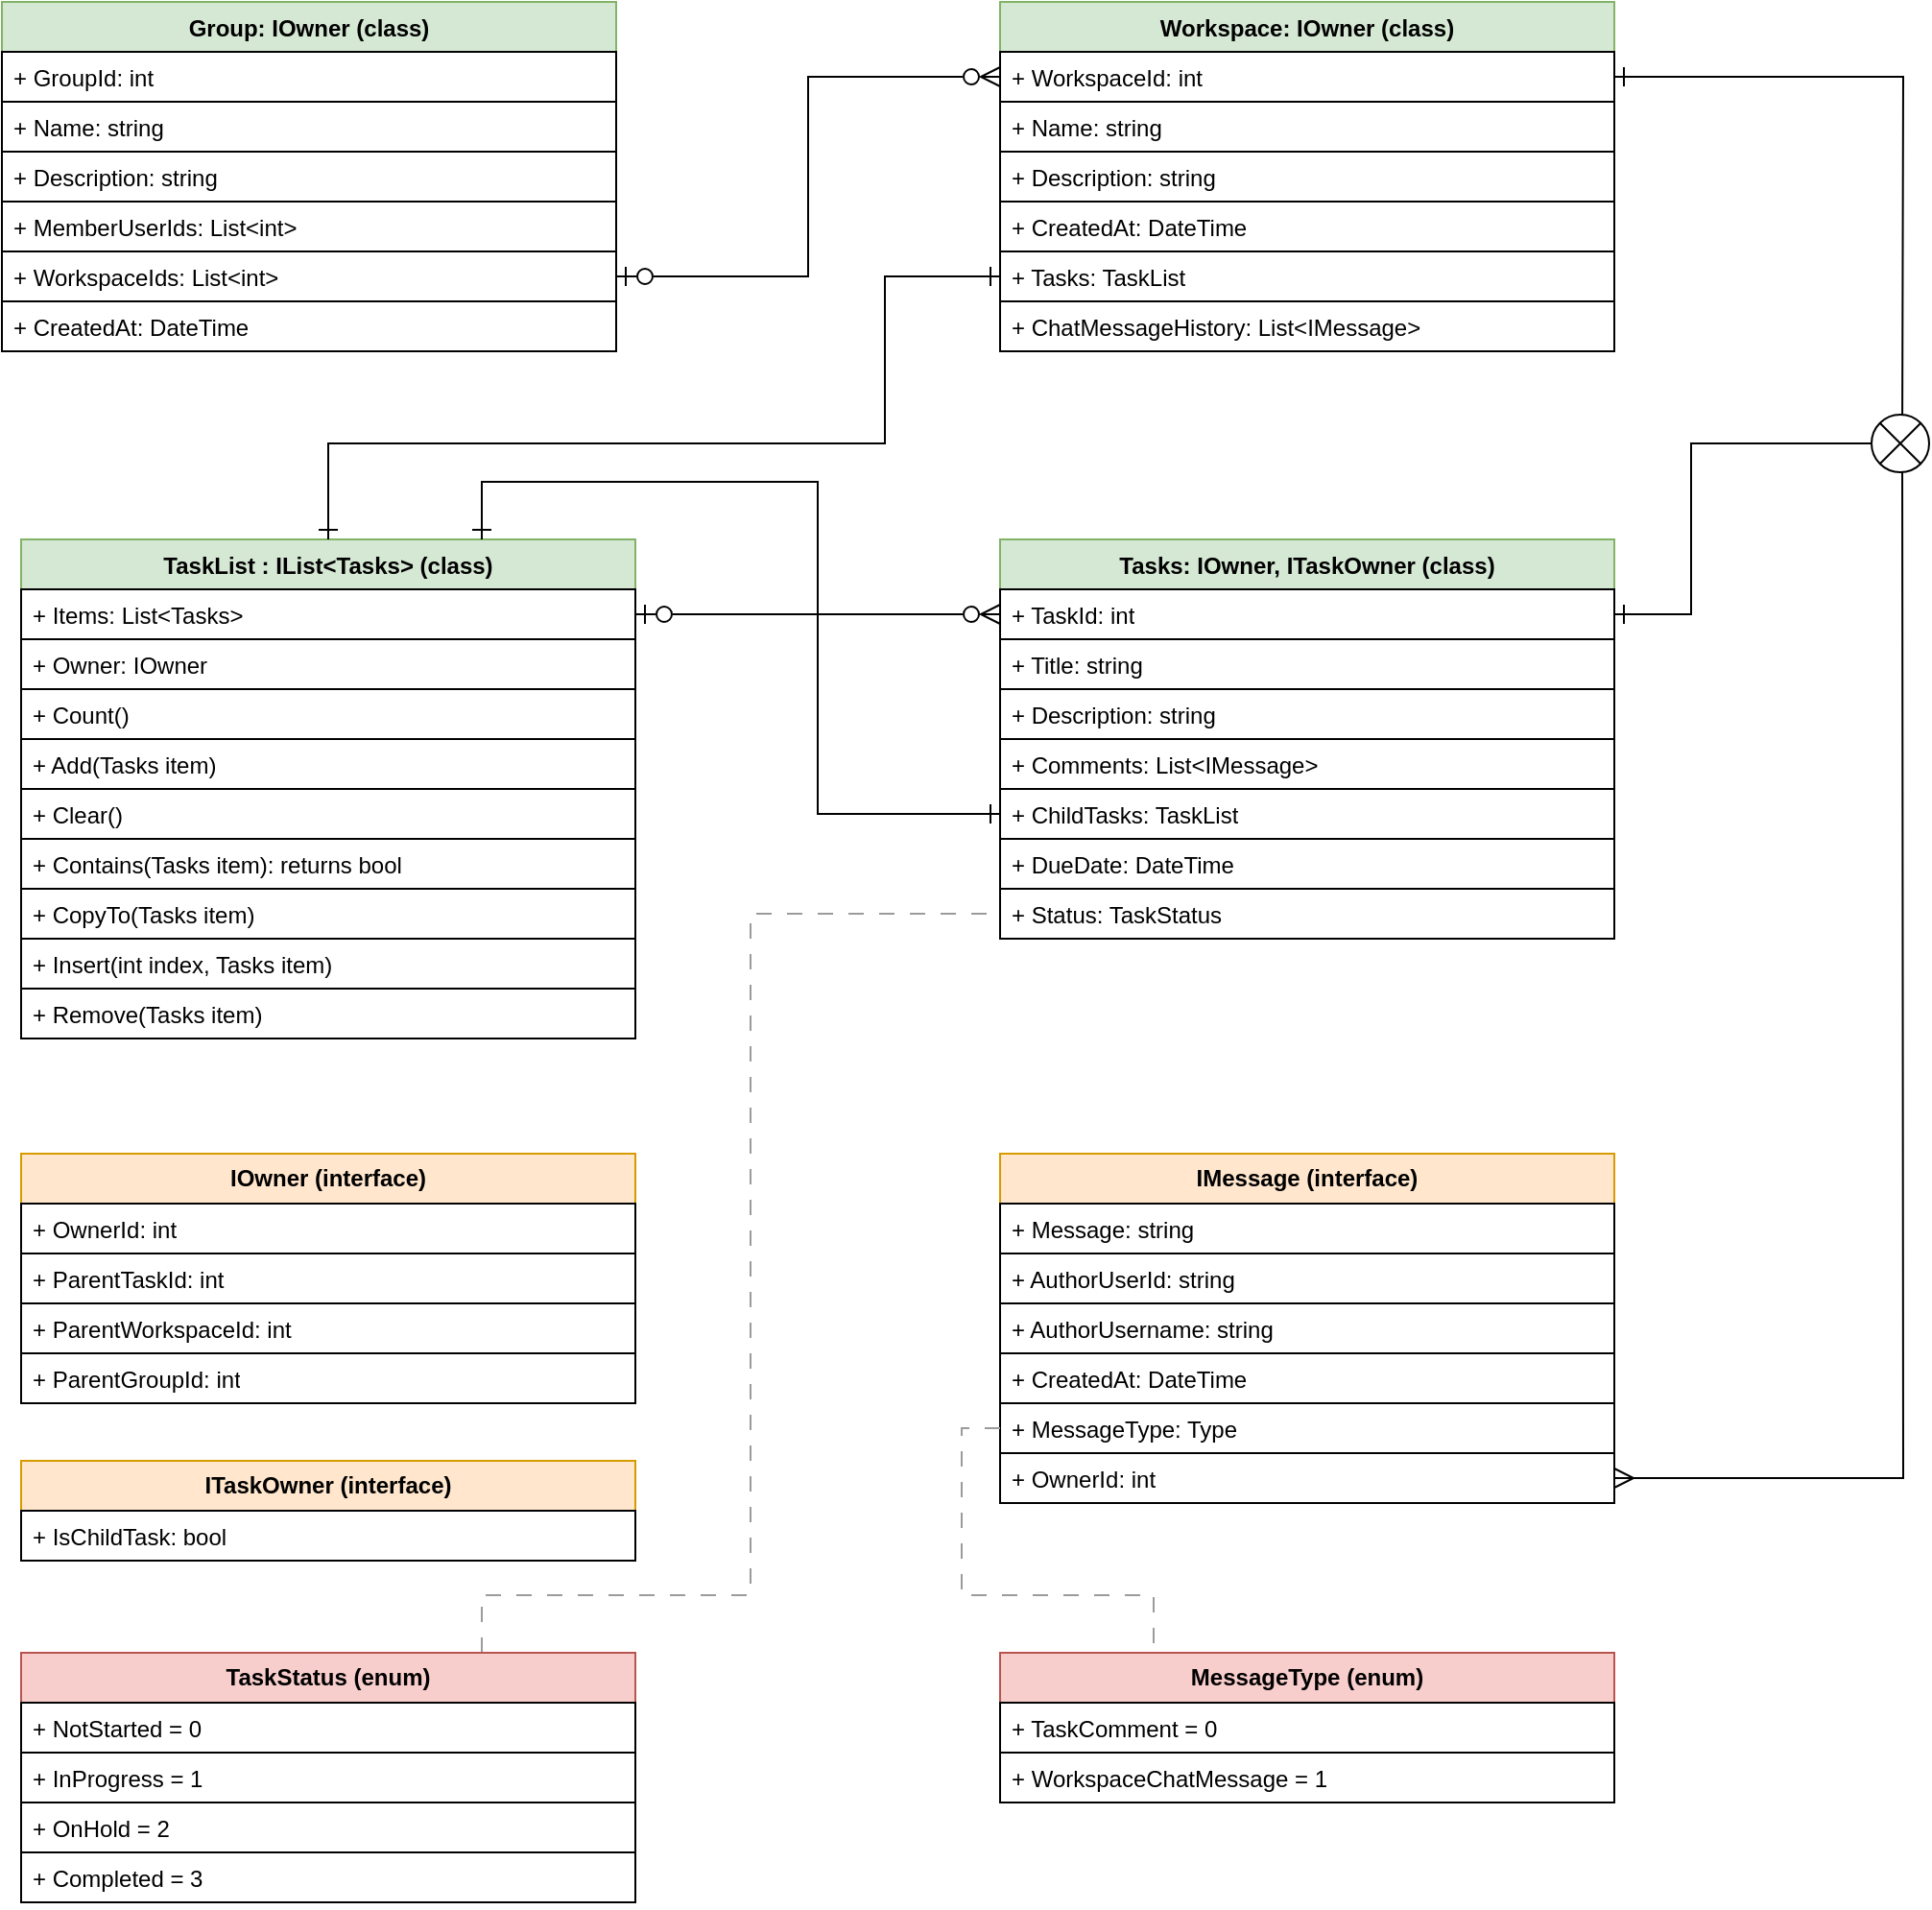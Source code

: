 <mxfile version="28.2.8">
  <diagram id="C5RBs43oDa-KdzZeNtuy" name="Page-1">
    <mxGraphModel dx="1882" dy="633" grid="1" gridSize="10" guides="1" tooltips="1" connect="1" arrows="1" fold="1" page="1" pageScale="1" pageWidth="827" pageHeight="1169" math="0" shadow="0">
      <root>
        <mxCell id="WIyWlLk6GJQsqaUBKTNV-0" />
        <mxCell id="WIyWlLk6GJQsqaUBKTNV-1" parent="WIyWlLk6GJQsqaUBKTNV-0" />
        <mxCell id="Es2wLH1sHoKOdUu5HWXd-2" value="&lt;div&gt;Group: IOwner (class)&lt;/div&gt;" style="swimlane;fontStyle=1;align=center;verticalAlign=top;childLayout=stackLayout;horizontal=1;startSize=26;horizontalStack=0;resizeParent=1;resizeParentMax=0;resizeLast=0;collapsible=1;marginBottom=0;whiteSpace=wrap;html=1;fillColor=#d5e8d4;strokeColor=#82b366;" vertex="1" parent="WIyWlLk6GJQsqaUBKTNV-1">
          <mxGeometry x="-40" y="80" width="320" height="182" as="geometry" />
        </mxCell>
        <mxCell id="Es2wLH1sHoKOdUu5HWXd-3" value="+ GroupId: int" style="text;strokeColor=default;fillColor=default;align=left;verticalAlign=top;spacingLeft=4;spacingRight=4;overflow=hidden;rotatable=0;points=[[0,0.5],[1,0.5]];portConstraint=eastwest;whiteSpace=wrap;html=1;" vertex="1" parent="Es2wLH1sHoKOdUu5HWXd-2">
          <mxGeometry y="26" width="320" height="26" as="geometry" />
        </mxCell>
        <mxCell id="Es2wLH1sHoKOdUu5HWXd-5" value="+ Name: string" style="text;strokeColor=default;fillColor=default;align=left;verticalAlign=top;spacingLeft=4;spacingRight=4;overflow=hidden;rotatable=0;points=[[0,0.5],[1,0.5]];portConstraint=eastwest;whiteSpace=wrap;html=1;" vertex="1" parent="Es2wLH1sHoKOdUu5HWXd-2">
          <mxGeometry y="52" width="320" height="26" as="geometry" />
        </mxCell>
        <mxCell id="Es2wLH1sHoKOdUu5HWXd-23" value="+ Description: string" style="text;strokeColor=default;fillColor=default;align=left;verticalAlign=top;spacingLeft=4;spacingRight=4;overflow=hidden;rotatable=0;points=[[0,0.5],[1,0.5]];portConstraint=eastwest;whiteSpace=wrap;html=1;" vertex="1" parent="Es2wLH1sHoKOdUu5HWXd-2">
          <mxGeometry y="78" width="320" height="26" as="geometry" />
        </mxCell>
        <mxCell id="Es2wLH1sHoKOdUu5HWXd-26" value="+ MemberUserIds: List&amp;lt;int&amp;gt;" style="text;strokeColor=default;fillColor=default;align=left;verticalAlign=top;spacingLeft=4;spacingRight=4;overflow=hidden;rotatable=0;points=[[0,0.5],[1,0.5]];portConstraint=eastwest;whiteSpace=wrap;html=1;" vertex="1" parent="Es2wLH1sHoKOdUu5HWXd-2">
          <mxGeometry y="104" width="320" height="26" as="geometry" />
        </mxCell>
        <mxCell id="Es2wLH1sHoKOdUu5HWXd-25" value="+ WorkspaceIds: List&amp;lt;int&amp;gt;" style="text;strokeColor=default;fillColor=default;align=left;verticalAlign=top;spacingLeft=4;spacingRight=4;overflow=hidden;rotatable=0;points=[[0,0.5],[1,0.5]];portConstraint=eastwest;whiteSpace=wrap;html=1;" vertex="1" parent="Es2wLH1sHoKOdUu5HWXd-2">
          <mxGeometry y="130" width="320" height="26" as="geometry" />
        </mxCell>
        <mxCell id="Es2wLH1sHoKOdUu5HWXd-24" value="+ CreatedAt: DateTime" style="text;strokeColor=default;fillColor=default;align=left;verticalAlign=top;spacingLeft=4;spacingRight=4;overflow=hidden;rotatable=0;points=[[0,0.5],[1,0.5]];portConstraint=eastwest;whiteSpace=wrap;html=1;" vertex="1" parent="Es2wLH1sHoKOdUu5HWXd-2">
          <mxGeometry y="156" width="320" height="26" as="geometry" />
        </mxCell>
        <mxCell id="Es2wLH1sHoKOdUu5HWXd-6" value="&lt;div&gt;Workspace: IOwner&amp;nbsp;(class)&lt;/div&gt;" style="swimlane;fontStyle=1;align=center;verticalAlign=top;childLayout=stackLayout;horizontal=1;startSize=26;horizontalStack=0;resizeParent=1;resizeParentMax=0;resizeLast=0;collapsible=1;marginBottom=0;whiteSpace=wrap;html=1;fillColor=#d5e8d4;strokeColor=#82b366;" vertex="1" parent="WIyWlLk6GJQsqaUBKTNV-1">
          <mxGeometry x="480" y="80" width="320" height="182" as="geometry" />
        </mxCell>
        <mxCell id="Es2wLH1sHoKOdUu5HWXd-83" style="edgeStyle=orthogonalEdgeStyle;rounded=0;orthogonalLoop=1;jettySize=auto;html=1;fontSize=12;startSize=8;endSize=8;endArrow=none;endFill=0;startArrow=ERone;startFill=0;" edge="1" parent="Es2wLH1sHoKOdUu5HWXd-6" source="Es2wLH1sHoKOdUu5HWXd-7">
          <mxGeometry relative="1" as="geometry">
            <mxPoint x="470" y="230" as="targetPoint" />
          </mxGeometry>
        </mxCell>
        <mxCell id="Es2wLH1sHoKOdUu5HWXd-7" value="+ WorkspaceId: int" style="text;strokeColor=default;fillColor=default;align=left;verticalAlign=top;spacingLeft=4;spacingRight=4;overflow=hidden;rotatable=0;points=[[0,0.5],[1,0.5]];portConstraint=eastwest;whiteSpace=wrap;html=1;" vertex="1" parent="Es2wLH1sHoKOdUu5HWXd-6">
          <mxGeometry y="26" width="320" height="26" as="geometry" />
        </mxCell>
        <mxCell id="Es2wLH1sHoKOdUu5HWXd-9" value="+ Name: string" style="text;strokeColor=default;fillColor=default;align=left;verticalAlign=top;spacingLeft=4;spacingRight=4;overflow=hidden;rotatable=0;points=[[0,0.5],[1,0.5]];portConstraint=eastwest;whiteSpace=wrap;html=1;" vertex="1" parent="Es2wLH1sHoKOdUu5HWXd-6">
          <mxGeometry y="52" width="320" height="26" as="geometry" />
        </mxCell>
        <mxCell id="Es2wLH1sHoKOdUu5HWXd-27" value="+ Description: string" style="text;strokeColor=default;fillColor=default;align=left;verticalAlign=top;spacingLeft=4;spacingRight=4;overflow=hidden;rotatable=0;points=[[0,0.5],[1,0.5]];portConstraint=eastwest;whiteSpace=wrap;html=1;" vertex="1" parent="Es2wLH1sHoKOdUu5HWXd-6">
          <mxGeometry y="78" width="320" height="26" as="geometry" />
        </mxCell>
        <mxCell id="Es2wLH1sHoKOdUu5HWXd-28" value="+ CreatedAt: DateTime" style="text;strokeColor=default;fillColor=default;align=left;verticalAlign=top;spacingLeft=4;spacingRight=4;overflow=hidden;rotatable=0;points=[[0,0.5],[1,0.5]];portConstraint=eastwest;whiteSpace=wrap;html=1;" vertex="1" parent="Es2wLH1sHoKOdUu5HWXd-6">
          <mxGeometry y="104" width="320" height="26" as="geometry" />
        </mxCell>
        <mxCell id="Es2wLH1sHoKOdUu5HWXd-59" value="+ Tasks: TaskList" style="text;strokeColor=default;fillColor=default;align=left;verticalAlign=top;spacingLeft=4;spacingRight=4;overflow=hidden;rotatable=0;points=[[0,0.5],[1,0.5]];portConstraint=eastwest;whiteSpace=wrap;html=1;" vertex="1" parent="Es2wLH1sHoKOdUu5HWXd-6">
          <mxGeometry y="130" width="320" height="26" as="geometry" />
        </mxCell>
        <mxCell id="Es2wLH1sHoKOdUu5HWXd-29" value="+ ChatMessageHistory: List&amp;lt;IMessage&amp;gt;" style="text;strokeColor=default;fillColor=default;align=left;verticalAlign=top;spacingLeft=4;spacingRight=4;overflow=hidden;rotatable=0;points=[[0,0.5],[1,0.5]];portConstraint=eastwest;whiteSpace=wrap;html=1;" vertex="1" parent="Es2wLH1sHoKOdUu5HWXd-6">
          <mxGeometry y="156" width="320" height="26" as="geometry" />
        </mxCell>
        <mxCell id="Es2wLH1sHoKOdUu5HWXd-10" value="Tasks: IOwner, ITaskOwner (class)" style="swimlane;fontStyle=1;align=center;verticalAlign=top;childLayout=stackLayout;horizontal=1;startSize=26;horizontalStack=0;resizeParent=1;resizeParentMax=0;resizeLast=0;collapsible=1;marginBottom=0;whiteSpace=wrap;html=1;fillColor=#d5e8d4;strokeColor=#82b366;" vertex="1" parent="WIyWlLk6GJQsqaUBKTNV-1">
          <mxGeometry x="480" y="360" width="320" height="208" as="geometry" />
        </mxCell>
        <mxCell id="Es2wLH1sHoKOdUu5HWXd-82" style="edgeStyle=orthogonalEdgeStyle;rounded=0;orthogonalLoop=1;jettySize=auto;html=1;exitX=1;exitY=0.5;exitDx=0;exitDy=0;fontSize=12;startSize=8;endSize=8;endArrow=none;endFill=0;startArrow=ERone;startFill=0;" edge="1" parent="Es2wLH1sHoKOdUu5HWXd-10" source="Es2wLH1sHoKOdUu5HWXd-11">
          <mxGeometry relative="1" as="geometry">
            <mxPoint x="470" y="-50" as="targetPoint" />
            <Array as="points">
              <mxPoint x="360" y="39" />
              <mxPoint x="360" y="-50" />
            </Array>
          </mxGeometry>
        </mxCell>
        <mxCell id="Es2wLH1sHoKOdUu5HWXd-11" value="+ TaskId: int" style="text;strokeColor=default;fillColor=default;align=left;verticalAlign=top;spacingLeft=4;spacingRight=4;overflow=hidden;rotatable=0;points=[[0,0.5],[1,0.5]];portConstraint=eastwest;whiteSpace=wrap;html=1;" vertex="1" parent="Es2wLH1sHoKOdUu5HWXd-10">
          <mxGeometry y="26" width="320" height="26" as="geometry" />
        </mxCell>
        <mxCell id="Es2wLH1sHoKOdUu5HWXd-13" value="+ Title: string" style="text;strokeColor=default;fillColor=default;align=left;verticalAlign=top;spacingLeft=4;spacingRight=4;overflow=hidden;rotatable=0;points=[[0,0.5],[1,0.5]];portConstraint=eastwest;whiteSpace=wrap;html=1;" vertex="1" parent="Es2wLH1sHoKOdUu5HWXd-10">
          <mxGeometry y="52" width="320" height="26" as="geometry" />
        </mxCell>
        <mxCell id="Es2wLH1sHoKOdUu5HWXd-30" value="+ Description: string" style="text;strokeColor=default;fillColor=default;align=left;verticalAlign=top;spacingLeft=4;spacingRight=4;overflow=hidden;rotatable=0;points=[[0,0.5],[1,0.5]];portConstraint=eastwest;whiteSpace=wrap;html=1;" vertex="1" parent="Es2wLH1sHoKOdUu5HWXd-10">
          <mxGeometry y="78" width="320" height="26" as="geometry" />
        </mxCell>
        <mxCell id="Es2wLH1sHoKOdUu5HWXd-31" value="+ Comments: List&amp;lt;IMessage&amp;gt;" style="text;strokeColor=default;fillColor=default;align=left;verticalAlign=top;spacingLeft=4;spacingRight=4;overflow=hidden;rotatable=0;points=[[0,0.5],[1,0.5]];portConstraint=eastwest;whiteSpace=wrap;html=1;" vertex="1" parent="Es2wLH1sHoKOdUu5HWXd-10">
          <mxGeometry y="104" width="320" height="26" as="geometry" />
        </mxCell>
        <mxCell id="Es2wLH1sHoKOdUu5HWXd-34" value="+ ChildTasks: TaskList" style="text;strokeColor=default;fillColor=default;align=left;verticalAlign=top;spacingLeft=4;spacingRight=4;overflow=hidden;rotatable=0;points=[[0,0.5],[1,0.5]];portConstraint=eastwest;whiteSpace=wrap;html=1;" vertex="1" parent="Es2wLH1sHoKOdUu5HWXd-10">
          <mxGeometry y="130" width="320" height="26" as="geometry" />
        </mxCell>
        <mxCell id="Es2wLH1sHoKOdUu5HWXd-75" value="+ DueDate: DateTime" style="text;strokeColor=default;fillColor=default;align=left;verticalAlign=top;spacingLeft=4;spacingRight=4;overflow=hidden;rotatable=0;points=[[0,0.5],[1,0.5]];portConstraint=eastwest;whiteSpace=wrap;html=1;" vertex="1" parent="Es2wLH1sHoKOdUu5HWXd-10">
          <mxGeometry y="156" width="320" height="26" as="geometry" />
        </mxCell>
        <mxCell id="Es2wLH1sHoKOdUu5HWXd-76" value="+ Status: TaskStatus" style="text;strokeColor=default;fillColor=default;align=left;verticalAlign=top;spacingLeft=4;spacingRight=4;overflow=hidden;rotatable=0;points=[[0,0.5],[1,0.5]];portConstraint=eastwest;whiteSpace=wrap;html=1;" vertex="1" parent="Es2wLH1sHoKOdUu5HWXd-10">
          <mxGeometry y="182" width="320" height="26" as="geometry" />
        </mxCell>
        <mxCell id="Es2wLH1sHoKOdUu5HWXd-18" value="TaskList : IList&amp;lt;Tasks&amp;gt; (class)" style="swimlane;fontStyle=1;align=center;verticalAlign=top;childLayout=stackLayout;horizontal=1;startSize=26;horizontalStack=0;resizeParent=1;resizeParentMax=0;resizeLast=0;collapsible=1;marginBottom=0;whiteSpace=wrap;html=1;fillColor=#d5e8d4;strokeColor=#82b366;" vertex="1" parent="WIyWlLk6GJQsqaUBKTNV-1">
          <mxGeometry x="-30" y="360" width="320" height="260" as="geometry" />
        </mxCell>
        <mxCell id="Es2wLH1sHoKOdUu5HWXd-19" value="+ Items: List&amp;lt;Tasks&amp;gt;" style="text;strokeColor=default;fillColor=default;align=left;verticalAlign=top;spacingLeft=4;spacingRight=4;overflow=hidden;rotatable=0;points=[[0,0.5],[1,0.5]];portConstraint=eastwest;whiteSpace=wrap;html=1;" vertex="1" parent="Es2wLH1sHoKOdUu5HWXd-18">
          <mxGeometry y="26" width="320" height="26" as="geometry" />
        </mxCell>
        <mxCell id="Es2wLH1sHoKOdUu5HWXd-21" value="+ Owner: IOwner" style="text;strokeColor=default;fillColor=default;align=left;verticalAlign=top;spacingLeft=4;spacingRight=4;overflow=hidden;rotatable=0;points=[[0,0.5],[1,0.5]];portConstraint=eastwest;whiteSpace=wrap;html=1;" vertex="1" parent="Es2wLH1sHoKOdUu5HWXd-18">
          <mxGeometry y="52" width="320" height="26" as="geometry" />
        </mxCell>
        <mxCell id="Es2wLH1sHoKOdUu5HWXd-35" value="+ Count()" style="text;strokeColor=default;fillColor=default;align=left;verticalAlign=top;spacingLeft=4;spacingRight=4;overflow=hidden;rotatable=0;points=[[0,0.5],[1,0.5]];portConstraint=eastwest;whiteSpace=wrap;html=1;" vertex="1" parent="Es2wLH1sHoKOdUu5HWXd-18">
          <mxGeometry y="78" width="320" height="26" as="geometry" />
        </mxCell>
        <mxCell id="Es2wLH1sHoKOdUu5HWXd-36" value="+ Add(Tasks item)" style="text;strokeColor=default;fillColor=default;align=left;verticalAlign=top;spacingLeft=4;spacingRight=4;overflow=hidden;rotatable=0;points=[[0,0.5],[1,0.5]];portConstraint=eastwest;whiteSpace=wrap;html=1;" vertex="1" parent="Es2wLH1sHoKOdUu5HWXd-18">
          <mxGeometry y="104" width="320" height="26" as="geometry" />
        </mxCell>
        <mxCell id="Es2wLH1sHoKOdUu5HWXd-37" value="+ Clear()" style="text;strokeColor=default;fillColor=default;align=left;verticalAlign=top;spacingLeft=4;spacingRight=4;overflow=hidden;rotatable=0;points=[[0,0.5],[1,0.5]];portConstraint=eastwest;whiteSpace=wrap;html=1;" vertex="1" parent="Es2wLH1sHoKOdUu5HWXd-18">
          <mxGeometry y="130" width="320" height="26" as="geometry" />
        </mxCell>
        <mxCell id="Es2wLH1sHoKOdUu5HWXd-38" value="+ Contains(Tasks item): returns bool" style="text;strokeColor=default;fillColor=default;align=left;verticalAlign=top;spacingLeft=4;spacingRight=4;overflow=hidden;rotatable=0;points=[[0,0.5],[1,0.5]];portConstraint=eastwest;whiteSpace=wrap;html=1;" vertex="1" parent="Es2wLH1sHoKOdUu5HWXd-18">
          <mxGeometry y="156" width="320" height="26" as="geometry" />
        </mxCell>
        <mxCell id="Es2wLH1sHoKOdUu5HWXd-39" value="+ CopyTo(Tasks item)" style="text;strokeColor=default;fillColor=default;align=left;verticalAlign=top;spacingLeft=4;spacingRight=4;overflow=hidden;rotatable=0;points=[[0,0.5],[1,0.5]];portConstraint=eastwest;whiteSpace=wrap;html=1;" vertex="1" parent="Es2wLH1sHoKOdUu5HWXd-18">
          <mxGeometry y="182" width="320" height="26" as="geometry" />
        </mxCell>
        <mxCell id="Es2wLH1sHoKOdUu5HWXd-40" value="+ Insert(int index, Tasks item)" style="text;strokeColor=default;fillColor=default;align=left;verticalAlign=top;spacingLeft=4;spacingRight=4;overflow=hidden;rotatable=0;points=[[0,0.5],[1,0.5]];portConstraint=eastwest;whiteSpace=wrap;html=1;" vertex="1" parent="Es2wLH1sHoKOdUu5HWXd-18">
          <mxGeometry y="208" width="320" height="26" as="geometry" />
        </mxCell>
        <mxCell id="Es2wLH1sHoKOdUu5HWXd-41" value="+ Remove(Tasks item)" style="text;strokeColor=default;fillColor=default;align=left;verticalAlign=top;spacingLeft=4;spacingRight=4;overflow=hidden;rotatable=0;points=[[0,0.5],[1,0.5]];portConstraint=eastwest;whiteSpace=wrap;html=1;" vertex="1" parent="Es2wLH1sHoKOdUu5HWXd-18">
          <mxGeometry y="234" width="320" height="26" as="geometry" />
        </mxCell>
        <mxCell id="Es2wLH1sHoKOdUu5HWXd-42" value="IOwner (interface)" style="swimlane;fontStyle=1;childLayout=stackLayout;horizontal=1;startSize=26;fillColor=#ffe6cc;horizontalStack=0;resizeParent=1;resizeParentMax=0;resizeLast=0;collapsible=1;marginBottom=0;whiteSpace=wrap;html=1;fillStyle=solid;strokeColor=#d79b00;" vertex="1" parent="WIyWlLk6GJQsqaUBKTNV-1">
          <mxGeometry x="-30" y="680" width="320" height="130" as="geometry" />
        </mxCell>
        <mxCell id="Es2wLH1sHoKOdUu5HWXd-43" value="+ OwnerId: int" style="text;strokeColor=default;fillColor=default;align=left;verticalAlign=top;spacingLeft=4;spacingRight=4;overflow=hidden;rotatable=0;points=[[0,0.5],[1,0.5]];portConstraint=eastwest;whiteSpace=wrap;html=1;" vertex="1" parent="Es2wLH1sHoKOdUu5HWXd-42">
          <mxGeometry y="26" width="320" height="26" as="geometry" />
        </mxCell>
        <mxCell id="Es2wLH1sHoKOdUu5HWXd-44" value="+ ParentTaskId: int" style="text;strokeColor=default;fillColor=default;align=left;verticalAlign=top;spacingLeft=4;spacingRight=4;overflow=hidden;rotatable=0;points=[[0,0.5],[1,0.5]];portConstraint=eastwest;whiteSpace=wrap;html=1;" vertex="1" parent="Es2wLH1sHoKOdUu5HWXd-42">
          <mxGeometry y="52" width="320" height="26" as="geometry" />
        </mxCell>
        <mxCell id="Es2wLH1sHoKOdUu5HWXd-45" value="+ ParentWorkspaceId: int" style="text;strokeColor=default;fillColor=default;align=left;verticalAlign=top;spacingLeft=4;spacingRight=4;overflow=hidden;rotatable=0;points=[[0,0.5],[1,0.5]];portConstraint=eastwest;whiteSpace=wrap;html=1;" vertex="1" parent="Es2wLH1sHoKOdUu5HWXd-42">
          <mxGeometry y="78" width="320" height="26" as="geometry" />
        </mxCell>
        <mxCell id="Es2wLH1sHoKOdUu5HWXd-46" value="+ ParentGroupId: int" style="text;strokeColor=default;fillColor=default;align=left;verticalAlign=top;spacingLeft=4;spacingRight=4;overflow=hidden;rotatable=0;points=[[0,0.5],[1,0.5]];portConstraint=eastwest;whiteSpace=wrap;html=1;" vertex="1" parent="Es2wLH1sHoKOdUu5HWXd-42">
          <mxGeometry y="104" width="320" height="26" as="geometry" />
        </mxCell>
        <mxCell id="Es2wLH1sHoKOdUu5HWXd-48" value="ITaskOwner (interface)" style="swimlane;fontStyle=1;childLayout=stackLayout;horizontal=1;startSize=26;fillColor=#ffe6cc;horizontalStack=0;resizeParent=1;resizeParentMax=0;resizeLast=0;collapsible=1;marginBottom=0;whiteSpace=wrap;html=1;fillStyle=solid;strokeColor=#d79b00;" vertex="1" parent="WIyWlLk6GJQsqaUBKTNV-1">
          <mxGeometry x="-30" y="840" width="320" height="52" as="geometry" />
        </mxCell>
        <mxCell id="Es2wLH1sHoKOdUu5HWXd-49" value="+ IsChildTask: bool" style="text;strokeColor=default;fillColor=default;align=left;verticalAlign=top;spacingLeft=4;spacingRight=4;overflow=hidden;rotatable=0;points=[[0,0.5],[1,0.5]];portConstraint=eastwest;whiteSpace=wrap;html=1;" vertex="1" parent="Es2wLH1sHoKOdUu5HWXd-48">
          <mxGeometry y="26" width="320" height="26" as="geometry" />
        </mxCell>
        <mxCell id="Es2wLH1sHoKOdUu5HWXd-53" value="IMessage (interface)" style="swimlane;fontStyle=1;childLayout=stackLayout;horizontal=1;startSize=26;fillColor=#ffe6cc;horizontalStack=0;resizeParent=1;resizeParentMax=0;resizeLast=0;collapsible=1;marginBottom=0;whiteSpace=wrap;html=1;fillStyle=solid;strokeColor=#d79b00;" vertex="1" parent="WIyWlLk6GJQsqaUBKTNV-1">
          <mxGeometry x="480" y="680" width="320" height="182" as="geometry" />
        </mxCell>
        <mxCell id="Es2wLH1sHoKOdUu5HWXd-54" value="+ Message: string" style="text;strokeColor=default;fillColor=default;align=left;verticalAlign=top;spacingLeft=4;spacingRight=4;overflow=hidden;rotatable=0;points=[[0,0.5],[1,0.5]];portConstraint=eastwest;whiteSpace=wrap;html=1;" vertex="1" parent="Es2wLH1sHoKOdUu5HWXd-53">
          <mxGeometry y="26" width="320" height="26" as="geometry" />
        </mxCell>
        <mxCell id="Es2wLH1sHoKOdUu5HWXd-57" value="+ AuthorUserId: string" style="text;strokeColor=default;fillColor=default;align=left;verticalAlign=top;spacingLeft=4;spacingRight=4;overflow=hidden;rotatable=0;points=[[0,0.5],[1,0.5]];portConstraint=eastwest;whiteSpace=wrap;html=1;" vertex="1" parent="Es2wLH1sHoKOdUu5HWXd-53">
          <mxGeometry y="52" width="320" height="26" as="geometry" />
        </mxCell>
        <mxCell id="Es2wLH1sHoKOdUu5HWXd-56" value="+ AuthorUsername: string" style="text;strokeColor=default;fillColor=default;align=left;verticalAlign=top;spacingLeft=4;spacingRight=4;overflow=hidden;rotatable=0;points=[[0,0.5],[1,0.5]];portConstraint=eastwest;whiteSpace=wrap;html=1;" vertex="1" parent="Es2wLH1sHoKOdUu5HWXd-53">
          <mxGeometry y="78" width="320" height="26" as="geometry" />
        </mxCell>
        <mxCell id="Es2wLH1sHoKOdUu5HWXd-55" value="+ CreatedAt: DateTime" style="text;strokeColor=default;fillColor=default;align=left;verticalAlign=top;spacingLeft=4;spacingRight=4;overflow=hidden;rotatable=0;points=[[0,0.5],[1,0.5]];portConstraint=eastwest;whiteSpace=wrap;html=1;" vertex="1" parent="Es2wLH1sHoKOdUu5HWXd-53">
          <mxGeometry y="104" width="320" height="26" as="geometry" />
        </mxCell>
        <mxCell id="Es2wLH1sHoKOdUu5HWXd-66" value="+ MessageType: Type" style="text;strokeColor=default;fillColor=default;align=left;verticalAlign=top;spacingLeft=4;spacingRight=4;overflow=hidden;rotatable=0;points=[[0,0.5],[1,0.5]];portConstraint=eastwest;whiteSpace=wrap;html=1;" vertex="1" parent="Es2wLH1sHoKOdUu5HWXd-53">
          <mxGeometry y="130" width="320" height="26" as="geometry" />
        </mxCell>
        <mxCell id="Es2wLH1sHoKOdUu5HWXd-80" style="edgeStyle=orthogonalEdgeStyle;rounded=0;orthogonalLoop=1;jettySize=auto;html=1;exitX=1;exitY=0.5;exitDx=0;exitDy=0;fontSize=12;startSize=8;endSize=8;endArrow=none;endFill=0;startArrow=ERmany;startFill=0;" edge="1" parent="Es2wLH1sHoKOdUu5HWXd-53" source="Es2wLH1sHoKOdUu5HWXd-65">
          <mxGeometry relative="1" as="geometry">
            <mxPoint x="470" y="-372.619" as="targetPoint" />
          </mxGeometry>
        </mxCell>
        <mxCell id="Es2wLH1sHoKOdUu5HWXd-65" value="+ OwnerId: int" style="text;strokeColor=default;fillColor=default;align=left;verticalAlign=top;spacingLeft=4;spacingRight=4;overflow=hidden;rotatable=0;points=[[0,0.5],[1,0.5]];portConstraint=eastwest;whiteSpace=wrap;html=1;" vertex="1" parent="Es2wLH1sHoKOdUu5HWXd-53">
          <mxGeometry y="156" width="320" height="26" as="geometry" />
        </mxCell>
        <mxCell id="Es2wLH1sHoKOdUu5HWXd-58" style="edgeStyle=orthogonalEdgeStyle;rounded=0;orthogonalLoop=1;jettySize=auto;html=1;exitX=1;exitY=0.5;exitDx=0;exitDy=0;entryX=0;entryY=0.5;entryDx=0;entryDy=0;fontSize=12;startSize=8;endSize=8;strokeColor=default;endArrow=ERzeroToMany;endFill=0;startArrow=ERzeroToOne;startFill=0;" edge="1" parent="WIyWlLk6GJQsqaUBKTNV-1" source="Es2wLH1sHoKOdUu5HWXd-25" target="Es2wLH1sHoKOdUu5HWXd-7">
          <mxGeometry relative="1" as="geometry" />
        </mxCell>
        <mxCell id="Es2wLH1sHoKOdUu5HWXd-61" style="edgeStyle=none;curved=1;rounded=0;orthogonalLoop=1;jettySize=auto;html=1;exitX=1;exitY=0.5;exitDx=0;exitDy=0;entryX=0;entryY=0.5;entryDx=0;entryDy=0;fontSize=12;startSize=8;endSize=8;startArrow=ERzeroToOne;startFill=0;endArrow=ERzeroToMany;endFill=0;" edge="1" parent="WIyWlLk6GJQsqaUBKTNV-1" source="Es2wLH1sHoKOdUu5HWXd-19" target="Es2wLH1sHoKOdUu5HWXd-11">
          <mxGeometry relative="1" as="geometry" />
        </mxCell>
        <mxCell id="Es2wLH1sHoKOdUu5HWXd-63" style="edgeStyle=orthogonalEdgeStyle;rounded=0;orthogonalLoop=1;jettySize=auto;html=1;exitX=0;exitY=0.5;exitDx=0;exitDy=0;entryX=0.5;entryY=0;entryDx=0;entryDy=0;fontSize=12;startSize=8;endSize=8;startArrow=ERone;startFill=0;endArrow=ERone;endFill=0;" edge="1" parent="WIyWlLk6GJQsqaUBKTNV-1" source="Es2wLH1sHoKOdUu5HWXd-59" target="Es2wLH1sHoKOdUu5HWXd-18">
          <mxGeometry relative="1" as="geometry">
            <Array as="points">
              <mxPoint x="420" y="223" />
              <mxPoint x="420" y="310" />
              <mxPoint x="130" y="310" />
            </Array>
          </mxGeometry>
        </mxCell>
        <mxCell id="Es2wLH1sHoKOdUu5HWXd-64" style="edgeStyle=orthogonalEdgeStyle;rounded=0;orthogonalLoop=1;jettySize=auto;html=1;exitX=0;exitY=0.5;exitDx=0;exitDy=0;entryX=0.75;entryY=0;entryDx=0;entryDy=0;fontSize=12;startSize=8;endSize=8;startArrow=ERone;startFill=0;endArrow=ERone;endFill=0;" edge="1" parent="WIyWlLk6GJQsqaUBKTNV-1" source="Es2wLH1sHoKOdUu5HWXd-34" target="Es2wLH1sHoKOdUu5HWXd-18">
          <mxGeometry relative="1" as="geometry">
            <Array as="points">
              <mxPoint x="385" y="503" />
              <mxPoint x="385" y="330" />
              <mxPoint x="210" y="330" />
            </Array>
          </mxGeometry>
        </mxCell>
        <mxCell id="Es2wLH1sHoKOdUu5HWXd-67" value="MessageType (enum)" style="swimlane;fontStyle=1;childLayout=stackLayout;horizontal=1;startSize=26;fillColor=#f8cecc;horizontalStack=0;resizeParent=1;resizeParentMax=0;resizeLast=0;collapsible=1;marginBottom=0;whiteSpace=wrap;html=1;fillStyle=solid;strokeColor=#b85450;" vertex="1" parent="WIyWlLk6GJQsqaUBKTNV-1">
          <mxGeometry x="480" y="940" width="320" height="78" as="geometry" />
        </mxCell>
        <mxCell id="Es2wLH1sHoKOdUu5HWXd-68" value="+ TaskComment = 0" style="text;strokeColor=default;fillColor=default;align=left;verticalAlign=top;spacingLeft=4;spacingRight=4;overflow=hidden;rotatable=0;points=[[0,0.5],[1,0.5]];portConstraint=eastwest;whiteSpace=wrap;html=1;" vertex="1" parent="Es2wLH1sHoKOdUu5HWXd-67">
          <mxGeometry y="26" width="320" height="26" as="geometry" />
        </mxCell>
        <mxCell id="Es2wLH1sHoKOdUu5HWXd-69" value="+ WorkspaceChatMessage = 1" style="text;strokeColor=default;fillColor=default;align=left;verticalAlign=top;spacingLeft=4;spacingRight=4;overflow=hidden;rotatable=0;points=[[0,0.5],[1,0.5]];portConstraint=eastwest;whiteSpace=wrap;html=1;" vertex="1" parent="Es2wLH1sHoKOdUu5HWXd-67">
          <mxGeometry y="52" width="320" height="26" as="geometry" />
        </mxCell>
        <mxCell id="Es2wLH1sHoKOdUu5HWXd-77" style="edgeStyle=orthogonalEdgeStyle;rounded=0;orthogonalLoop=1;jettySize=auto;html=1;exitX=0.75;exitY=0;exitDx=0;exitDy=0;entryX=0;entryY=0.5;entryDx=0;entryDy=0;fontSize=12;startSize=8;endSize=8;endArrow=none;endFill=0;strokeColor=#9B9B9B;dashed=1;dashPattern=8 8;" edge="1" parent="WIyWlLk6GJQsqaUBKTNV-1" source="Es2wLH1sHoKOdUu5HWXd-70" target="Es2wLH1sHoKOdUu5HWXd-76">
          <mxGeometry relative="1" as="geometry">
            <Array as="points">
              <mxPoint x="210" y="910" />
              <mxPoint x="350" y="910" />
              <mxPoint x="350" y="555" />
            </Array>
          </mxGeometry>
        </mxCell>
        <mxCell id="Es2wLH1sHoKOdUu5HWXd-70" value="TaskStatus (enum)" style="swimlane;fontStyle=1;childLayout=stackLayout;horizontal=1;startSize=26;fillColor=#f8cecc;horizontalStack=0;resizeParent=1;resizeParentMax=0;resizeLast=0;collapsible=1;marginBottom=0;whiteSpace=wrap;html=1;fillStyle=solid;strokeColor=#b85450;" vertex="1" parent="WIyWlLk6GJQsqaUBKTNV-1">
          <mxGeometry x="-30" y="940" width="320" height="130" as="geometry" />
        </mxCell>
        <mxCell id="Es2wLH1sHoKOdUu5HWXd-71" value="+ NotStarted = 0" style="text;strokeColor=default;fillColor=default;align=left;verticalAlign=top;spacingLeft=4;spacingRight=4;overflow=hidden;rotatable=0;points=[[0,0.5],[1,0.5]];portConstraint=eastwest;whiteSpace=wrap;html=1;" vertex="1" parent="Es2wLH1sHoKOdUu5HWXd-70">
          <mxGeometry y="26" width="320" height="26" as="geometry" />
        </mxCell>
        <mxCell id="Es2wLH1sHoKOdUu5HWXd-72" value="+ InProgress = 1" style="text;strokeColor=default;fillColor=default;align=left;verticalAlign=top;spacingLeft=4;spacingRight=4;overflow=hidden;rotatable=0;points=[[0,0.5],[1,0.5]];portConstraint=eastwest;whiteSpace=wrap;html=1;" vertex="1" parent="Es2wLH1sHoKOdUu5HWXd-70">
          <mxGeometry y="52" width="320" height="26" as="geometry" />
        </mxCell>
        <mxCell id="Es2wLH1sHoKOdUu5HWXd-73" value="+ OnHold = 2" style="text;strokeColor=default;fillColor=default;align=left;verticalAlign=top;spacingLeft=4;spacingRight=4;overflow=hidden;rotatable=0;points=[[0,0.5],[1,0.5]];portConstraint=eastwest;whiteSpace=wrap;html=1;" vertex="1" parent="Es2wLH1sHoKOdUu5HWXd-70">
          <mxGeometry y="78" width="320" height="26" as="geometry" />
        </mxCell>
        <mxCell id="Es2wLH1sHoKOdUu5HWXd-74" value="+ Completed = 3" style="text;strokeColor=default;fillColor=default;align=left;verticalAlign=top;spacingLeft=4;spacingRight=4;overflow=hidden;rotatable=0;points=[[0,0.5],[1,0.5]];portConstraint=eastwest;whiteSpace=wrap;html=1;" vertex="1" parent="Es2wLH1sHoKOdUu5HWXd-70">
          <mxGeometry y="104" width="320" height="26" as="geometry" />
        </mxCell>
        <mxCell id="Es2wLH1sHoKOdUu5HWXd-78" style="edgeStyle=orthogonalEdgeStyle;rounded=0;orthogonalLoop=1;jettySize=auto;html=1;exitX=0;exitY=0.5;exitDx=0;exitDy=0;entryX=0.25;entryY=0;entryDx=0;entryDy=0;fontSize=12;startSize=8;endSize=8;endArrow=none;endFill=0;dashed=1;dashPattern=8 8;strokeColor=#9B9B9B;" edge="1" parent="WIyWlLk6GJQsqaUBKTNV-1" source="Es2wLH1sHoKOdUu5HWXd-66" target="Es2wLH1sHoKOdUu5HWXd-67">
          <mxGeometry relative="1" as="geometry">
            <Array as="points">
              <mxPoint x="460" y="823" />
              <mxPoint x="460" y="910" />
              <mxPoint x="560" y="910" />
            </Array>
          </mxGeometry>
        </mxCell>
        <mxCell id="Es2wLH1sHoKOdUu5HWXd-84" value="" style="shape=sumEllipse;perimeter=ellipsePerimeter;whiteSpace=wrap;html=1;backgroundOutline=1;" vertex="1" parent="WIyWlLk6GJQsqaUBKTNV-1">
          <mxGeometry x="934" y="295" width="30" height="30" as="geometry" />
        </mxCell>
      </root>
    </mxGraphModel>
  </diagram>
</mxfile>
